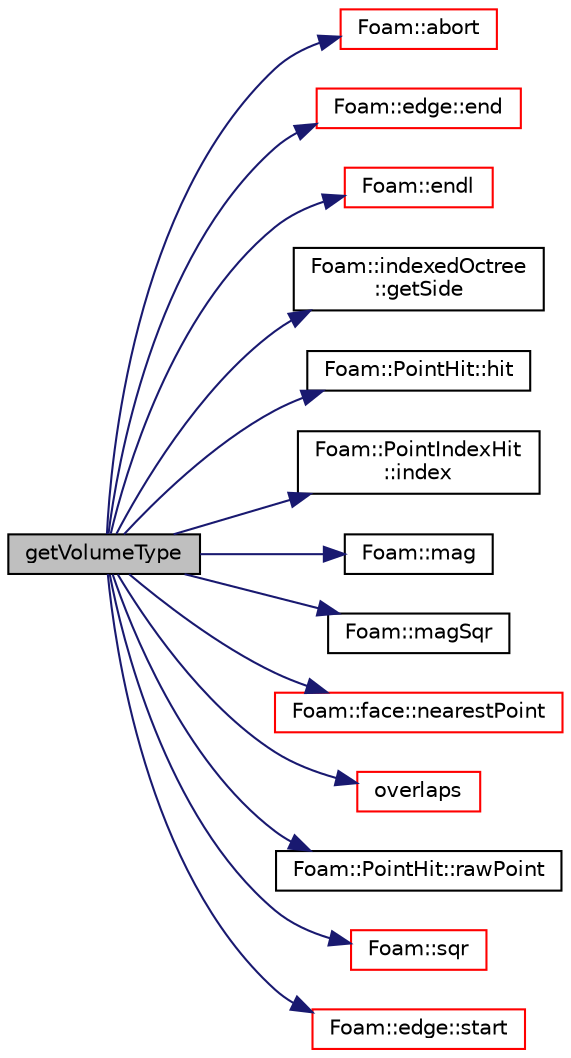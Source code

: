 digraph "getVolumeType"
{
  bgcolor="transparent";
  edge [fontname="Helvetica",fontsize="10",labelfontname="Helvetica",labelfontsize="10"];
  node [fontname="Helvetica",fontsize="10",shape=record];
  rankdir="LR";
  Node227 [label="getVolumeType",height=0.2,width=0.4,color="black", fillcolor="grey75", style="filled", fontcolor="black"];
  Node227 -> Node228 [color="midnightblue",fontsize="10",style="solid",fontname="Helvetica"];
  Node228 [label="Foam::abort",height=0.2,width=0.4,color="red",URL="$a21851.html#a447107a607d03e417307c203fa5fb44b"];
  Node227 -> Node273 [color="midnightblue",fontsize="10",style="solid",fontname="Helvetica"];
  Node273 [label="Foam::edge::end",height=0.2,width=0.4,color="red",URL="$a28361.html#a5ac1c619caccdf5bcf8c3d58a409849f",tooltip="Return end vertex label. "];
  Node227 -> Node235 [color="midnightblue",fontsize="10",style="solid",fontname="Helvetica"];
  Node235 [label="Foam::endl",height=0.2,width=0.4,color="red",URL="$a21851.html#a2db8fe02a0d3909e9351bb4275b23ce4",tooltip="Add newline and flush stream. "];
  Node227 -> Node275 [color="midnightblue",fontsize="10",style="solid",fontname="Helvetica"];
  Node275 [label="Foam::indexedOctree\l::getSide",height=0.2,width=0.4,color="black",URL="$a26157.html#a89a49f91953d426e94dff0935a783c27",tooltip="Helper function to return the side. Returns outside if. "];
  Node227 -> Node276 [color="midnightblue",fontsize="10",style="solid",fontname="Helvetica"];
  Node276 [label="Foam::PointHit::hit",height=0.2,width=0.4,color="black",URL="$a28713.html#aee8dc30bf27cefe419b15f96e594c155",tooltip="Is there a hit. "];
  Node227 -> Node277 [color="midnightblue",fontsize="10",style="solid",fontname="Helvetica"];
  Node277 [label="Foam::PointIndexHit\l::index",height=0.2,width=0.4,color="black",URL="$a28721.html#a4a438520bb14406481732edc13c119c7",tooltip="Return index. "];
  Node227 -> Node278 [color="midnightblue",fontsize="10",style="solid",fontname="Helvetica"];
  Node278 [label="Foam::mag",height=0.2,width=0.4,color="black",URL="$a21851.html#a929da2a3fdcf3dacbbe0487d3a330dae"];
  Node227 -> Node279 [color="midnightblue",fontsize="10",style="solid",fontname="Helvetica"];
  Node279 [label="Foam::magSqr",height=0.2,width=0.4,color="black",URL="$a21851.html#ae6fff2c6981e6d9618aa5038e69def6e"];
  Node227 -> Node280 [color="midnightblue",fontsize="10",style="solid",fontname="Helvetica"];
  Node280 [label="Foam::face::nearestPoint",height=0.2,width=0.4,color="red",URL="$a28369.html#a63a61f4d0eca714a14157cf1dc9b1366",tooltip="Return nearest point to face. "];
  Node227 -> Node294 [color="midnightblue",fontsize="10",style="solid",fontname="Helvetica"];
  Node294 [label="overlaps",height=0.2,width=0.4,color="red",URL="$a26173.html#a1915c0938452ba641c6ccf39df02dfad",tooltip="Does (bb of) shape at index overlap bb. "];
  Node227 -> Node318 [color="midnightblue",fontsize="10",style="solid",fontname="Helvetica"];
  Node318 [label="Foam::PointHit::rawPoint",height=0.2,width=0.4,color="black",URL="$a28713.html#a479a270e3db1518fd61b8a756455786b",tooltip="Return point with no checking. "];
  Node227 -> Node319 [color="midnightblue",fontsize="10",style="solid",fontname="Helvetica"];
  Node319 [label="Foam::sqr",height=0.2,width=0.4,color="red",URL="$a21851.html#a277dc11c581d53826ab5090b08f3b17b"];
  Node227 -> Node320 [color="midnightblue",fontsize="10",style="solid",fontname="Helvetica"];
  Node320 [label="Foam::edge::start",height=0.2,width=0.4,color="red",URL="$a28361.html#afe56bdd2031bbf8321e35e2330c0b990",tooltip="Return start vertex label. "];
}
